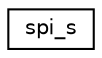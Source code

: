 digraph "Graphical Class Hierarchy"
{
 // LATEX_PDF_SIZE
  edge [fontname="Helvetica",fontsize="10",labelfontname="Helvetica",labelfontsize="10"];
  node [fontname="Helvetica",fontsize="10",shape=record];
  rankdir="LR";
  Node0 [label="spi_s",height=0.2,width=0.4,color="black", fillcolor="white", style="filled",URL="$structspi__s.html",tooltip=" "];
}
